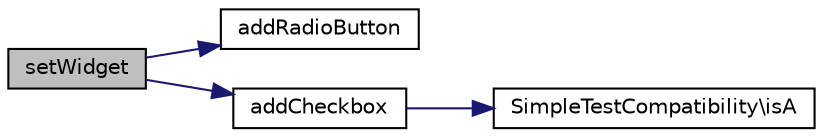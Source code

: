 digraph "setWidget"
{
  edge [fontname="Helvetica",fontsize="10",labelfontname="Helvetica",labelfontsize="10"];
  node [fontname="Helvetica",fontsize="10",shape=record];
  rankdir="LR";
  Node1 [label="setWidget",height=0.2,width=0.4,color="black", fillcolor="grey75", style="filled" fontcolor="black"];
  Node1 -> Node2 [color="midnightblue",fontsize="10",style="solid",fontname="Helvetica"];
  Node2 [label="addRadioButton",height=0.2,width=0.4,color="black", fillcolor="white", style="filled",URL="$class_simple_form.html#aef8552adbbc30f0679272eab1c0d7139"];
  Node1 -> Node3 [color="midnightblue",fontsize="10",style="solid",fontname="Helvetica"];
  Node3 [label="addCheckbox",height=0.2,width=0.4,color="black", fillcolor="white", style="filled",URL="$class_simple_form.html#a59eff9279735b90f2204ba0718b10cf0"];
  Node3 -> Node4 [color="midnightblue",fontsize="10",style="solid",fontname="Helvetica"];
  Node4 [label="SimpleTestCompatibility\\isA",height=0.2,width=0.4,color="black", fillcolor="white", style="filled",URL="$class_simple_test_compatibility.html#a89339a52a329ae34fbb05260963b066b"];
}
